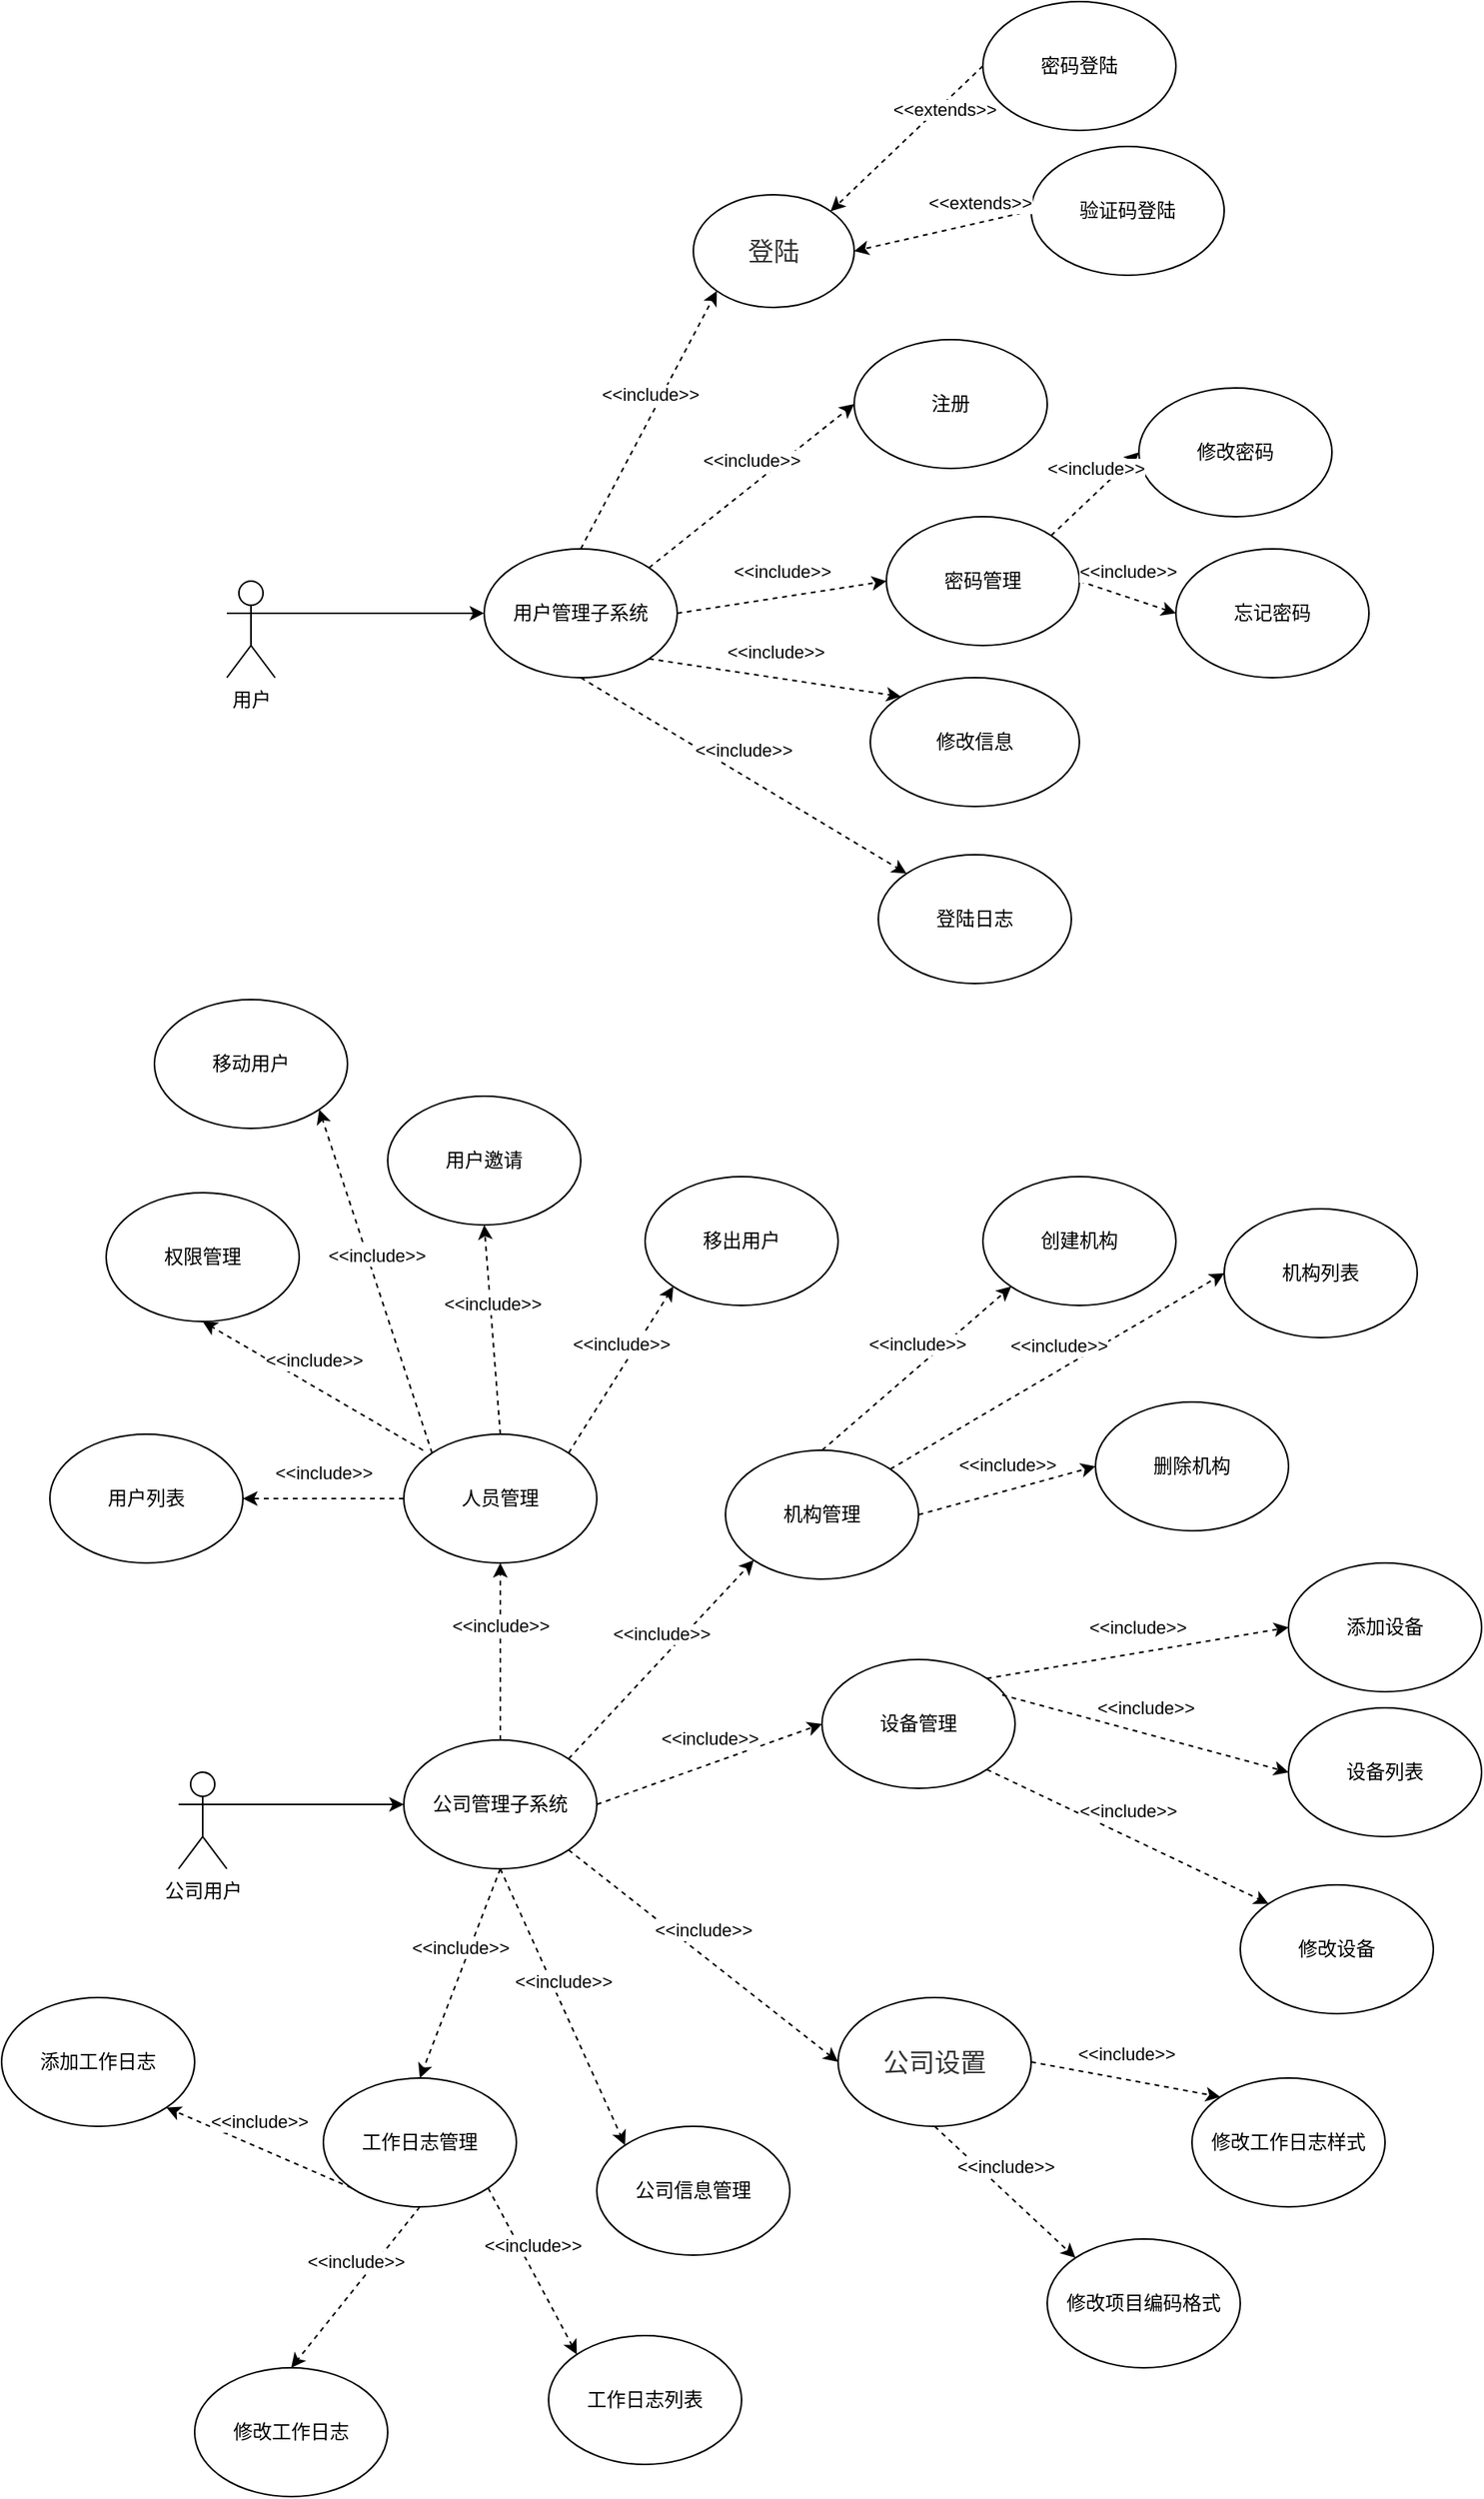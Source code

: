<mxfile version="24.3.1" type="github">
  <diagram name="第 1 页" id="ujg_DJp1gIZYfJai60EQ">
    <mxGraphModel dx="1615" dy="1984" grid="1" gridSize="10" guides="1" tooltips="1" connect="1" arrows="1" fold="1" page="1" pageScale="1" pageWidth="827" pageHeight="1169" math="0" shadow="0">
      <root>
        <mxCell id="0" />
        <mxCell id="1" parent="0" />
        <mxCell id="-HPR31DF6WdVKAQPYqyz-11" style="edgeStyle=orthogonalEdgeStyle;rounded=0;orthogonalLoop=1;jettySize=auto;html=1;exitX=1;exitY=0.333;exitDx=0;exitDy=0;exitPerimeter=0;" edge="1" parent="1" source="-HPR31DF6WdVKAQPYqyz-1" target="-HPR31DF6WdVKAQPYqyz-4">
          <mxGeometry relative="1" as="geometry" />
        </mxCell>
        <mxCell id="-HPR31DF6WdVKAQPYqyz-1" value="用户" style="shape=umlActor;verticalLabelPosition=bottom;verticalAlign=top;html=1;outlineConnect=0;" vertex="1" parent="1">
          <mxGeometry x="140" y="310" width="30" height="60" as="geometry" />
        </mxCell>
        <mxCell id="-HPR31DF6WdVKAQPYqyz-4" value="用户管理子系统" style="ellipse;whiteSpace=wrap;html=1;" vertex="1" parent="1">
          <mxGeometry x="300" y="290" width="120" height="80" as="geometry" />
        </mxCell>
        <mxCell id="-HPR31DF6WdVKAQPYqyz-5" value="&lt;span style=&quot;color: rgb(51, 51, 51); font-family: &amp;quot;Open Sans&amp;quot;, &amp;quot;Clear Sans&amp;quot;, &amp;quot;Helvetica Neue&amp;quot;, Helvetica, Arial, &amp;quot;Segoe UI Emoji&amp;quot;, sans-serif; font-size: 16px; orphans: 4; text-align: left; white-space-collapse: preserve; background-color: rgb(255, 255, 255);&quot;&gt;登陆&lt;/span&gt;" style="ellipse;whiteSpace=wrap;html=1;" vertex="1" parent="1">
          <mxGeometry x="430" y="70" width="100" height="70" as="geometry" />
        </mxCell>
        <mxCell id="-HPR31DF6WdVKAQPYqyz-6" value="注册" style="ellipse;whiteSpace=wrap;html=1;" vertex="1" parent="1">
          <mxGeometry x="530" y="160" width="120" height="80" as="geometry" />
        </mxCell>
        <mxCell id="-HPR31DF6WdVKAQPYqyz-7" value="密码管理" style="ellipse;whiteSpace=wrap;html=1;" vertex="1" parent="1">
          <mxGeometry x="550" y="270" width="120" height="80" as="geometry" />
        </mxCell>
        <mxCell id="-HPR31DF6WdVKAQPYqyz-8" value="修改信息" style="ellipse;whiteSpace=wrap;html=1;" vertex="1" parent="1">
          <mxGeometry x="540" y="370" width="130" height="80" as="geometry" />
        </mxCell>
        <mxCell id="-HPR31DF6WdVKAQPYqyz-9" value="登陆日志" style="ellipse;whiteSpace=wrap;html=1;" vertex="1" parent="1">
          <mxGeometry x="545" y="480" width="120" height="80" as="geometry" />
        </mxCell>
        <mxCell id="-HPR31DF6WdVKAQPYqyz-13" value="" style="endArrow=classic;html=1;rounded=0;exitX=0.5;exitY=0;exitDx=0;exitDy=0;entryX=0;entryY=1;entryDx=0;entryDy=0;dashed=1;" edge="1" parent="1" source="-HPR31DF6WdVKAQPYqyz-4" target="-HPR31DF6WdVKAQPYqyz-5">
          <mxGeometry relative="1" as="geometry">
            <mxPoint x="230" y="170" as="sourcePoint" />
            <mxPoint x="394" y="178" as="targetPoint" />
          </mxGeometry>
        </mxCell>
        <mxCell id="-HPR31DF6WdVKAQPYqyz-14" value="&amp;lt;&amp;lt;include&amp;gt;&amp;gt;" style="edgeLabel;resizable=0;html=1;;align=center;verticalAlign=middle;" connectable="0" vertex="1" parent="-HPR31DF6WdVKAQPYqyz-13">
          <mxGeometry relative="1" as="geometry">
            <mxPoint y="-16" as="offset" />
          </mxGeometry>
        </mxCell>
        <mxCell id="-HPR31DF6WdVKAQPYqyz-15" value="" style="endArrow=classic;html=1;rounded=0;dashed=1;entryX=1;entryY=0;entryDx=0;entryDy=0;exitX=0;exitY=0.5;exitDx=0;exitDy=0;" edge="1" parent="1" source="-HPR31DF6WdVKAQPYqyz-17" target="-HPR31DF6WdVKAQPYqyz-5">
          <mxGeometry relative="1" as="geometry">
            <mxPoint x="680" y="20" as="sourcePoint" />
            <mxPoint x="515.355" y="60.001" as="targetPoint" />
          </mxGeometry>
        </mxCell>
        <mxCell id="-HPR31DF6WdVKAQPYqyz-16" value="&amp;lt;&amp;lt;extends&amp;gt;&amp;gt;" style="edgeLabel;resizable=0;html=1;;align=center;verticalAlign=middle;" connectable="0" vertex="1" parent="-HPR31DF6WdVKAQPYqyz-15">
          <mxGeometry relative="1" as="geometry">
            <mxPoint x="23" y="-18" as="offset" />
          </mxGeometry>
        </mxCell>
        <mxCell id="-HPR31DF6WdVKAQPYqyz-17" value="密码登陆" style="ellipse;whiteSpace=wrap;html=1;" vertex="1" parent="1">
          <mxGeometry x="610" y="-50" width="120" height="80" as="geometry" />
        </mxCell>
        <mxCell id="-HPR31DF6WdVKAQPYqyz-18" value="验证码登陆" style="ellipse;whiteSpace=wrap;html=1;" vertex="1" parent="1">
          <mxGeometry x="640" y="40" width="120" height="80" as="geometry" />
        </mxCell>
        <mxCell id="-HPR31DF6WdVKAQPYqyz-19" value="" style="endArrow=classic;html=1;rounded=0;dashed=1;entryX=1;entryY=0.5;entryDx=0;entryDy=0;exitX=0;exitY=0.5;exitDx=0;exitDy=0;" edge="1" parent="1" source="-HPR31DF6WdVKAQPYqyz-18" target="-HPR31DF6WdVKAQPYqyz-5">
          <mxGeometry relative="1" as="geometry">
            <mxPoint x="620" as="sourcePoint" />
            <mxPoint x="525" y="90" as="targetPoint" />
          </mxGeometry>
        </mxCell>
        <mxCell id="-HPR31DF6WdVKAQPYqyz-20" value="&amp;lt;&amp;lt;extends&amp;gt;&amp;gt;" style="edgeLabel;resizable=0;html=1;;align=center;verticalAlign=middle;" connectable="0" vertex="1" parent="-HPR31DF6WdVKAQPYqyz-19">
          <mxGeometry relative="1" as="geometry">
            <mxPoint x="23" y="-18" as="offset" />
          </mxGeometry>
        </mxCell>
        <mxCell id="-HPR31DF6WdVKAQPYqyz-21" value="" style="endArrow=classic;html=1;rounded=0;exitX=1;exitY=0;exitDx=0;exitDy=0;entryX=0;entryY=0.5;entryDx=0;entryDy=0;dashed=1;" edge="1" parent="1" source="-HPR31DF6WdVKAQPYqyz-4" target="-HPR31DF6WdVKAQPYqyz-6">
          <mxGeometry relative="1" as="geometry">
            <mxPoint x="370" y="300" as="sourcePoint" />
            <mxPoint x="455" y="140" as="targetPoint" />
          </mxGeometry>
        </mxCell>
        <mxCell id="-HPR31DF6WdVKAQPYqyz-22" value="&amp;lt;&amp;lt;include&amp;gt;&amp;gt;" style="edgeLabel;resizable=0;html=1;;align=center;verticalAlign=middle;" connectable="0" vertex="1" parent="-HPR31DF6WdVKAQPYqyz-21">
          <mxGeometry relative="1" as="geometry">
            <mxPoint y="-16" as="offset" />
          </mxGeometry>
        </mxCell>
        <mxCell id="-HPR31DF6WdVKAQPYqyz-23" value="" style="endArrow=classic;html=1;rounded=0;exitX=1;exitY=0.5;exitDx=0;exitDy=0;entryX=0;entryY=0.5;entryDx=0;entryDy=0;dashed=1;" edge="1" parent="1" source="-HPR31DF6WdVKAQPYqyz-4" target="-HPR31DF6WdVKAQPYqyz-7">
          <mxGeometry relative="1" as="geometry">
            <mxPoint x="412" y="312" as="sourcePoint" />
            <mxPoint x="540" y="210" as="targetPoint" />
          </mxGeometry>
        </mxCell>
        <mxCell id="-HPR31DF6WdVKAQPYqyz-24" value="&amp;lt;&amp;lt;include&amp;gt;&amp;gt;" style="edgeLabel;resizable=0;html=1;;align=center;verticalAlign=middle;" connectable="0" vertex="1" parent="-HPR31DF6WdVKAQPYqyz-23">
          <mxGeometry relative="1" as="geometry">
            <mxPoint y="-16" as="offset" />
          </mxGeometry>
        </mxCell>
        <mxCell id="-HPR31DF6WdVKAQPYqyz-25" value="" style="endArrow=classic;html=1;rounded=0;exitX=1;exitY=1;exitDx=0;exitDy=0;entryX=0;entryY=0;entryDx=0;entryDy=0;dashed=1;" edge="1" parent="1" source="-HPR31DF6WdVKAQPYqyz-4" target="-HPR31DF6WdVKAQPYqyz-8">
          <mxGeometry relative="1" as="geometry">
            <mxPoint x="430" y="340" as="sourcePoint" />
            <mxPoint x="560" y="320" as="targetPoint" />
          </mxGeometry>
        </mxCell>
        <mxCell id="-HPR31DF6WdVKAQPYqyz-26" value="&amp;lt;&amp;lt;include&amp;gt;&amp;gt;" style="edgeLabel;resizable=0;html=1;;align=center;verticalAlign=middle;" connectable="0" vertex="1" parent="-HPR31DF6WdVKAQPYqyz-25">
          <mxGeometry relative="1" as="geometry">
            <mxPoint y="-16" as="offset" />
          </mxGeometry>
        </mxCell>
        <mxCell id="-HPR31DF6WdVKAQPYqyz-27" value="" style="endArrow=classic;html=1;rounded=0;exitX=0.5;exitY=1;exitDx=0;exitDy=0;entryX=0;entryY=0;entryDx=0;entryDy=0;dashed=1;" edge="1" parent="1" source="-HPR31DF6WdVKAQPYqyz-4" target="-HPR31DF6WdVKAQPYqyz-9">
          <mxGeometry relative="1" as="geometry">
            <mxPoint x="320" y="450" as="sourcePoint" />
            <mxPoint x="457" y="494" as="targetPoint" />
          </mxGeometry>
        </mxCell>
        <mxCell id="-HPR31DF6WdVKAQPYqyz-28" value="&amp;lt;&amp;lt;include&amp;gt;&amp;gt;" style="edgeLabel;resizable=0;html=1;;align=center;verticalAlign=middle;" connectable="0" vertex="1" parent="-HPR31DF6WdVKAQPYqyz-27">
          <mxGeometry relative="1" as="geometry">
            <mxPoint y="-16" as="offset" />
          </mxGeometry>
        </mxCell>
        <mxCell id="-HPR31DF6WdVKAQPYqyz-29" value="修改密码" style="ellipse;whiteSpace=wrap;html=1;" vertex="1" parent="1">
          <mxGeometry x="707" y="190" width="120" height="80" as="geometry" />
        </mxCell>
        <mxCell id="-HPR31DF6WdVKAQPYqyz-30" value="忘记密码" style="ellipse;whiteSpace=wrap;html=1;" vertex="1" parent="1">
          <mxGeometry x="730" y="290" width="120" height="80" as="geometry" />
        </mxCell>
        <mxCell id="-HPR31DF6WdVKAQPYqyz-31" value="" style="endArrow=classic;html=1;rounded=0;entryX=0;entryY=0.5;entryDx=0;entryDy=0;dashed=1;exitX=1;exitY=0;exitDx=0;exitDy=0;" edge="1" parent="1" source="-HPR31DF6WdVKAQPYqyz-7" target="-HPR31DF6WdVKAQPYqyz-29">
          <mxGeometry relative="1" as="geometry">
            <mxPoint x="660" y="270" as="sourcePoint" />
            <mxPoint x="560" y="320" as="targetPoint" />
          </mxGeometry>
        </mxCell>
        <mxCell id="-HPR31DF6WdVKAQPYqyz-32" value="&amp;lt;&amp;lt;include&amp;gt;&amp;gt;" style="edgeLabel;resizable=0;html=1;;align=center;verticalAlign=middle;" connectable="0" vertex="1" parent="-HPR31DF6WdVKAQPYqyz-31">
          <mxGeometry relative="1" as="geometry">
            <mxPoint y="-16" as="offset" />
          </mxGeometry>
        </mxCell>
        <mxCell id="-HPR31DF6WdVKAQPYqyz-33" value="" style="endArrow=classic;html=1;rounded=0;entryX=0;entryY=0.5;entryDx=0;entryDy=0;dashed=1;exitX=1;exitY=0.5;exitDx=0;exitDy=0;" edge="1" parent="1" source="-HPR31DF6WdVKAQPYqyz-7" target="-HPR31DF6WdVKAQPYqyz-30">
          <mxGeometry relative="1" as="geometry">
            <mxPoint x="662" y="292" as="sourcePoint" />
            <mxPoint x="717" y="240" as="targetPoint" />
          </mxGeometry>
        </mxCell>
        <mxCell id="-HPR31DF6WdVKAQPYqyz-34" value="&amp;lt;&amp;lt;include&amp;gt;&amp;gt;" style="edgeLabel;resizable=0;html=1;;align=center;verticalAlign=middle;" connectable="0" vertex="1" parent="-HPR31DF6WdVKAQPYqyz-33">
          <mxGeometry relative="1" as="geometry">
            <mxPoint y="-16" as="offset" />
          </mxGeometry>
        </mxCell>
        <mxCell id="-HPR31DF6WdVKAQPYqyz-37" style="rounded=0;orthogonalLoop=1;jettySize=auto;html=1;exitX=1;exitY=0.333;exitDx=0;exitDy=0;exitPerimeter=0;entryX=0;entryY=0.5;entryDx=0;entryDy=0;" edge="1" parent="1" source="-HPR31DF6WdVKAQPYqyz-35" target="-HPR31DF6WdVKAQPYqyz-36">
          <mxGeometry relative="1" as="geometry" />
        </mxCell>
        <mxCell id="-HPR31DF6WdVKAQPYqyz-35" value="公司用户" style="shape=umlActor;verticalLabelPosition=bottom;verticalAlign=top;html=1;outlineConnect=0;" vertex="1" parent="1">
          <mxGeometry x="110" y="1050" width="30" height="60" as="geometry" />
        </mxCell>
        <mxCell id="-HPR31DF6WdVKAQPYqyz-36" value="公司管理子系统" style="ellipse;whiteSpace=wrap;html=1;" vertex="1" parent="1">
          <mxGeometry x="250" y="1030" width="120" height="80" as="geometry" />
        </mxCell>
        <mxCell id="-HPR31DF6WdVKAQPYqyz-38" value="人员管理" style="ellipse;whiteSpace=wrap;html=1;" vertex="1" parent="1">
          <mxGeometry x="250" y="840" width="120" height="80" as="geometry" />
        </mxCell>
        <mxCell id="-HPR31DF6WdVKAQPYqyz-39" value="机构管理" style="ellipse;whiteSpace=wrap;html=1;" vertex="1" parent="1">
          <mxGeometry x="450" y="850" width="120" height="80" as="geometry" />
        </mxCell>
        <mxCell id="-HPR31DF6WdVKAQPYqyz-40" value="设备管理" style="ellipse;whiteSpace=wrap;html=1;" vertex="1" parent="1">
          <mxGeometry x="510" y="980" width="120" height="80" as="geometry" />
        </mxCell>
        <mxCell id="-HPR31DF6WdVKAQPYqyz-41" value="&lt;span style=&quot;color: rgb(51, 51, 51); font-family: &amp;quot;Open Sans&amp;quot;, &amp;quot;Clear Sans&amp;quot;, &amp;quot;Helvetica Neue&amp;quot;, Helvetica, Arial, &amp;quot;Segoe UI Emoji&amp;quot;, sans-serif; font-size: 16px; orphans: 4; text-align: left; white-space-collapse: preserve; background-color: rgb(255, 255, 255);&quot;&gt;公司设置&lt;/span&gt;" style="ellipse;whiteSpace=wrap;html=1;" vertex="1" parent="1">
          <mxGeometry x="520" y="1190" width="120" height="80" as="geometry" />
        </mxCell>
        <mxCell id="-HPR31DF6WdVKAQPYqyz-42" value="公司信息管理" style="ellipse;whiteSpace=wrap;html=1;" vertex="1" parent="1">
          <mxGeometry x="370" y="1270" width="120" height="80" as="geometry" />
        </mxCell>
        <mxCell id="-HPR31DF6WdVKAQPYqyz-43" value="工作日志管理" style="ellipse;whiteSpace=wrap;html=1;" vertex="1" parent="1">
          <mxGeometry x="200" y="1240" width="120" height="80" as="geometry" />
        </mxCell>
        <mxCell id="-HPR31DF6WdVKAQPYqyz-45" value="" style="endArrow=classic;html=1;rounded=0;exitX=0.5;exitY=0;exitDx=0;exitDy=0;entryX=0.5;entryY=1;entryDx=0;entryDy=0;dashed=1;" edge="1" parent="1" source="-HPR31DF6WdVKAQPYqyz-36" target="-HPR31DF6WdVKAQPYqyz-38">
          <mxGeometry relative="1" as="geometry">
            <mxPoint x="91" y="970" as="sourcePoint" />
            <mxPoint x="219" y="868" as="targetPoint" />
          </mxGeometry>
        </mxCell>
        <mxCell id="-HPR31DF6WdVKAQPYqyz-46" value="&amp;lt;&amp;lt;include&amp;gt;&amp;gt;" style="edgeLabel;resizable=0;html=1;;align=center;verticalAlign=middle;" connectable="0" vertex="1" parent="-HPR31DF6WdVKAQPYqyz-45">
          <mxGeometry relative="1" as="geometry">
            <mxPoint y="-16" as="offset" />
          </mxGeometry>
        </mxCell>
        <mxCell id="-HPR31DF6WdVKAQPYqyz-47" value="权限管理" style="ellipse;whiteSpace=wrap;html=1;" vertex="1" parent="1">
          <mxGeometry x="65" y="690" width="120" height="80" as="geometry" />
        </mxCell>
        <mxCell id="-HPR31DF6WdVKAQPYqyz-48" value="用户邀请" style="ellipse;whiteSpace=wrap;html=1;" vertex="1" parent="1">
          <mxGeometry x="240" y="630" width="120" height="80" as="geometry" />
        </mxCell>
        <mxCell id="-HPR31DF6WdVKAQPYqyz-49" value="移出用户" style="ellipse;whiteSpace=wrap;html=1;" vertex="1" parent="1">
          <mxGeometry x="400" y="680" width="120" height="80" as="geometry" />
        </mxCell>
        <mxCell id="-HPR31DF6WdVKAQPYqyz-50" value="" style="endArrow=classic;html=1;rounded=0;exitX=0.1;exitY=0.125;exitDx=0;exitDy=0;entryX=0.5;entryY=1;entryDx=0;entryDy=0;dashed=1;exitPerimeter=0;" edge="1" parent="1" source="-HPR31DF6WdVKAQPYqyz-38" target="-HPR31DF6WdVKAQPYqyz-47">
          <mxGeometry relative="1" as="geometry">
            <mxPoint x="320" y="1040" as="sourcePoint" />
            <mxPoint x="320" y="930" as="targetPoint" />
          </mxGeometry>
        </mxCell>
        <mxCell id="-HPR31DF6WdVKAQPYqyz-51" value="&amp;lt;&amp;lt;include&amp;gt;&amp;gt;" style="edgeLabel;resizable=0;html=1;;align=center;verticalAlign=middle;" connectable="0" vertex="1" parent="-HPR31DF6WdVKAQPYqyz-50">
          <mxGeometry relative="1" as="geometry">
            <mxPoint y="-16" as="offset" />
          </mxGeometry>
        </mxCell>
        <mxCell id="-HPR31DF6WdVKAQPYqyz-52" value="" style="endArrow=classic;html=1;rounded=0;exitX=0.5;exitY=0;exitDx=0;exitDy=0;entryX=0.5;entryY=1;entryDx=0;entryDy=0;dashed=1;" edge="1" parent="1" source="-HPR31DF6WdVKAQPYqyz-38" target="-HPR31DF6WdVKAQPYqyz-48">
          <mxGeometry relative="1" as="geometry">
            <mxPoint x="272" y="860" as="sourcePoint" />
            <mxPoint x="135" y="780" as="targetPoint" />
          </mxGeometry>
        </mxCell>
        <mxCell id="-HPR31DF6WdVKAQPYqyz-53" value="&amp;lt;&amp;lt;include&amp;gt;&amp;gt;" style="edgeLabel;resizable=0;html=1;;align=center;verticalAlign=middle;" connectable="0" vertex="1" parent="-HPR31DF6WdVKAQPYqyz-52">
          <mxGeometry relative="1" as="geometry">
            <mxPoint y="-16" as="offset" />
          </mxGeometry>
        </mxCell>
        <mxCell id="-HPR31DF6WdVKAQPYqyz-54" value="" style="endArrow=classic;html=1;rounded=0;exitX=1;exitY=0;exitDx=0;exitDy=0;entryX=0;entryY=1;entryDx=0;entryDy=0;dashed=1;" edge="1" parent="1" source="-HPR31DF6WdVKAQPYqyz-38" target="-HPR31DF6WdVKAQPYqyz-49">
          <mxGeometry relative="1" as="geometry">
            <mxPoint x="320" y="850" as="sourcePoint" />
            <mxPoint x="310" y="720" as="targetPoint" />
          </mxGeometry>
        </mxCell>
        <mxCell id="-HPR31DF6WdVKAQPYqyz-55" value="&amp;lt;&amp;lt;include&amp;gt;&amp;gt;" style="edgeLabel;resizable=0;html=1;;align=center;verticalAlign=middle;" connectable="0" vertex="1" parent="-HPR31DF6WdVKAQPYqyz-54">
          <mxGeometry relative="1" as="geometry">
            <mxPoint y="-16" as="offset" />
          </mxGeometry>
        </mxCell>
        <mxCell id="-HPR31DF6WdVKAQPYqyz-56" value="" style="endArrow=classic;html=1;rounded=0;exitX=1;exitY=0;exitDx=0;exitDy=0;entryX=0;entryY=1;entryDx=0;entryDy=0;dashed=1;" edge="1" parent="1" source="-HPR31DF6WdVKAQPYqyz-36" target="-HPR31DF6WdVKAQPYqyz-39">
          <mxGeometry relative="1" as="geometry">
            <mxPoint x="320" y="1040" as="sourcePoint" />
            <mxPoint x="320" y="930" as="targetPoint" />
          </mxGeometry>
        </mxCell>
        <mxCell id="-HPR31DF6WdVKAQPYqyz-57" value="&amp;lt;&amp;lt;include&amp;gt;&amp;gt;" style="edgeLabel;resizable=0;html=1;;align=center;verticalAlign=middle;" connectable="0" vertex="1" parent="-HPR31DF6WdVKAQPYqyz-56">
          <mxGeometry relative="1" as="geometry">
            <mxPoint y="-16" as="offset" />
          </mxGeometry>
        </mxCell>
        <mxCell id="-HPR31DF6WdVKAQPYqyz-58" value="" style="endArrow=classic;html=1;rounded=0;exitX=1;exitY=0.5;exitDx=0;exitDy=0;entryX=0;entryY=0.5;entryDx=0;entryDy=0;dashed=1;" edge="1" parent="1" source="-HPR31DF6WdVKAQPYqyz-36" target="-HPR31DF6WdVKAQPYqyz-40">
          <mxGeometry relative="1" as="geometry">
            <mxPoint x="362" y="1052" as="sourcePoint" />
            <mxPoint x="478" y="928" as="targetPoint" />
          </mxGeometry>
        </mxCell>
        <mxCell id="-HPR31DF6WdVKAQPYqyz-59" value="&amp;lt;&amp;lt;include&amp;gt;&amp;gt;" style="edgeLabel;resizable=0;html=1;;align=center;verticalAlign=middle;" connectable="0" vertex="1" parent="-HPR31DF6WdVKAQPYqyz-58">
          <mxGeometry relative="1" as="geometry">
            <mxPoint y="-16" as="offset" />
          </mxGeometry>
        </mxCell>
        <mxCell id="-HPR31DF6WdVKAQPYqyz-60" value="" style="endArrow=classic;html=1;rounded=0;exitX=1;exitY=1;exitDx=0;exitDy=0;entryX=0;entryY=0.5;entryDx=0;entryDy=0;dashed=1;" edge="1" parent="1" source="-HPR31DF6WdVKAQPYqyz-36" target="-HPR31DF6WdVKAQPYqyz-41">
          <mxGeometry relative="1" as="geometry">
            <mxPoint x="380" y="1080" as="sourcePoint" />
            <mxPoint x="520" y="1030" as="targetPoint" />
          </mxGeometry>
        </mxCell>
        <mxCell id="-HPR31DF6WdVKAQPYqyz-61" value="&amp;lt;&amp;lt;include&amp;gt;&amp;gt;" style="edgeLabel;resizable=0;html=1;;align=center;verticalAlign=middle;" connectable="0" vertex="1" parent="-HPR31DF6WdVKAQPYqyz-60">
          <mxGeometry relative="1" as="geometry">
            <mxPoint y="-16" as="offset" />
          </mxGeometry>
        </mxCell>
        <mxCell id="-HPR31DF6WdVKAQPYqyz-62" value="" style="endArrow=classic;html=1;rounded=0;exitX=0.5;exitY=1;exitDx=0;exitDy=0;entryX=0;entryY=0;entryDx=0;entryDy=0;dashed=1;" edge="1" parent="1" source="-HPR31DF6WdVKAQPYqyz-36" target="-HPR31DF6WdVKAQPYqyz-42">
          <mxGeometry relative="1" as="geometry">
            <mxPoint x="362" y="1108" as="sourcePoint" />
            <mxPoint x="520" y="1160" as="targetPoint" />
          </mxGeometry>
        </mxCell>
        <mxCell id="-HPR31DF6WdVKAQPYqyz-63" value="&amp;lt;&amp;lt;include&amp;gt;&amp;gt;" style="edgeLabel;resizable=0;html=1;;align=center;verticalAlign=middle;" connectable="0" vertex="1" parent="-HPR31DF6WdVKAQPYqyz-62">
          <mxGeometry relative="1" as="geometry">
            <mxPoint y="-16" as="offset" />
          </mxGeometry>
        </mxCell>
        <mxCell id="-HPR31DF6WdVKAQPYqyz-64" value="" style="endArrow=classic;html=1;rounded=0;exitX=0.5;exitY=1;exitDx=0;exitDy=0;entryX=0.5;entryY=0;entryDx=0;entryDy=0;dashed=1;" edge="1" parent="1" source="-HPR31DF6WdVKAQPYqyz-36" target="-HPR31DF6WdVKAQPYqyz-43">
          <mxGeometry relative="1" as="geometry">
            <mxPoint x="320" y="1120" as="sourcePoint" />
            <mxPoint x="448" y="1252" as="targetPoint" />
          </mxGeometry>
        </mxCell>
        <mxCell id="-HPR31DF6WdVKAQPYqyz-65" value="&amp;lt;&amp;lt;include&amp;gt;&amp;gt;" style="edgeLabel;resizable=0;html=1;;align=center;verticalAlign=middle;" connectable="0" vertex="1" parent="-HPR31DF6WdVKAQPYqyz-64">
          <mxGeometry relative="1" as="geometry">
            <mxPoint y="-16" as="offset" />
          </mxGeometry>
        </mxCell>
        <mxCell id="-HPR31DF6WdVKAQPYqyz-66" value="添加工作日志" style="ellipse;whiteSpace=wrap;html=1;" vertex="1" parent="1">
          <mxGeometry y="1190" width="120" height="80" as="geometry" />
        </mxCell>
        <mxCell id="-HPR31DF6WdVKAQPYqyz-67" value="修改工作日志" style="ellipse;whiteSpace=wrap;html=1;" vertex="1" parent="1">
          <mxGeometry x="120" y="1420" width="120" height="80" as="geometry" />
        </mxCell>
        <mxCell id="-HPR31DF6WdVKAQPYqyz-68" value="" style="endArrow=classic;html=1;rounded=0;exitX=0;exitY=1;exitDx=0;exitDy=0;entryX=1;entryY=1;entryDx=0;entryDy=0;dashed=1;" edge="1" parent="1" source="-HPR31DF6WdVKAQPYqyz-43" target="-HPR31DF6WdVKAQPYqyz-66">
          <mxGeometry relative="1" as="geometry">
            <mxPoint x="320" y="1120" as="sourcePoint" />
            <mxPoint x="270" y="1250" as="targetPoint" />
          </mxGeometry>
        </mxCell>
        <mxCell id="-HPR31DF6WdVKAQPYqyz-69" value="&amp;lt;&amp;lt;include&amp;gt;&amp;gt;" style="edgeLabel;resizable=0;html=1;;align=center;verticalAlign=middle;" connectable="0" vertex="1" parent="-HPR31DF6WdVKAQPYqyz-68">
          <mxGeometry relative="1" as="geometry">
            <mxPoint y="-16" as="offset" />
          </mxGeometry>
        </mxCell>
        <mxCell id="-HPR31DF6WdVKAQPYqyz-70" value="" style="endArrow=classic;html=1;rounded=0;exitX=0.5;exitY=1;exitDx=0;exitDy=0;entryX=0.5;entryY=0;entryDx=0;entryDy=0;dashed=1;" edge="1" parent="1" source="-HPR31DF6WdVKAQPYqyz-43" target="-HPR31DF6WdVKAQPYqyz-67">
          <mxGeometry relative="1" as="geometry">
            <mxPoint x="228" y="1318" as="sourcePoint" />
            <mxPoint x="135" y="1380" as="targetPoint" />
          </mxGeometry>
        </mxCell>
        <mxCell id="-HPR31DF6WdVKAQPYqyz-71" value="&amp;lt;&amp;lt;include&amp;gt;&amp;gt;" style="edgeLabel;resizable=0;html=1;;align=center;verticalAlign=middle;" connectable="0" vertex="1" parent="-HPR31DF6WdVKAQPYqyz-70">
          <mxGeometry relative="1" as="geometry">
            <mxPoint y="-16" as="offset" />
          </mxGeometry>
        </mxCell>
        <mxCell id="-HPR31DF6WdVKAQPYqyz-73" value="" style="endArrow=classic;html=1;rounded=0;exitX=0.5;exitY=0;exitDx=0;exitDy=0;dashed=1;entryX=0;entryY=1;entryDx=0;entryDy=0;" edge="1" parent="1" source="-HPR31DF6WdVKAQPYqyz-39" target="-HPR31DF6WdVKAQPYqyz-79">
          <mxGeometry relative="1" as="geometry">
            <mxPoint x="545" y="790" as="sourcePoint" />
            <mxPoint x="680" y="710" as="targetPoint" />
          </mxGeometry>
        </mxCell>
        <mxCell id="-HPR31DF6WdVKAQPYqyz-74" value="&amp;lt;&amp;lt;include&amp;gt;&amp;gt;" style="edgeLabel;resizable=0;html=1;;align=center;verticalAlign=middle;" connectable="0" vertex="1" parent="-HPR31DF6WdVKAQPYqyz-73">
          <mxGeometry relative="1" as="geometry">
            <mxPoint y="-16" as="offset" />
          </mxGeometry>
        </mxCell>
        <mxCell id="-HPR31DF6WdVKAQPYqyz-75" value="移动用户" style="ellipse;whiteSpace=wrap;html=1;" vertex="1" parent="1">
          <mxGeometry x="95" y="570" width="120" height="80" as="geometry" />
        </mxCell>
        <mxCell id="-HPR31DF6WdVKAQPYqyz-77" value="" style="endArrow=classic;html=1;rounded=0;exitX=0;exitY=0;exitDx=0;exitDy=0;entryX=1;entryY=1;entryDx=0;entryDy=0;dashed=1;" edge="1" parent="1" source="-HPR31DF6WdVKAQPYqyz-38" target="-HPR31DF6WdVKAQPYqyz-75">
          <mxGeometry relative="1" as="geometry">
            <mxPoint x="320" y="850" as="sourcePoint" />
            <mxPoint x="310" y="720" as="targetPoint" />
          </mxGeometry>
        </mxCell>
        <mxCell id="-HPR31DF6WdVKAQPYqyz-78" value="&amp;lt;&amp;lt;include&amp;gt;&amp;gt;" style="edgeLabel;resizable=0;html=1;;align=center;verticalAlign=middle;" connectable="0" vertex="1" parent="-HPR31DF6WdVKAQPYqyz-77">
          <mxGeometry relative="1" as="geometry">
            <mxPoint y="-16" as="offset" />
          </mxGeometry>
        </mxCell>
        <mxCell id="-HPR31DF6WdVKAQPYqyz-79" value="创建机构" style="ellipse;whiteSpace=wrap;html=1;" vertex="1" parent="1">
          <mxGeometry x="610" y="680" width="120" height="80" as="geometry" />
        </mxCell>
        <mxCell id="-HPR31DF6WdVKAQPYqyz-82" value="删除机构" style="ellipse;whiteSpace=wrap;html=1;" vertex="1" parent="1">
          <mxGeometry x="680" y="820" width="120" height="80" as="geometry" />
        </mxCell>
        <mxCell id="-HPR31DF6WdVKAQPYqyz-83" value="" style="endArrow=classic;html=1;rounded=0;exitX=1;exitY=0.5;exitDx=0;exitDy=0;dashed=1;entryX=0;entryY=0.5;entryDx=0;entryDy=0;" edge="1" parent="1" source="-HPR31DF6WdVKAQPYqyz-39" target="-HPR31DF6WdVKAQPYqyz-82">
          <mxGeometry relative="1" as="geometry">
            <mxPoint x="520" y="860" as="sourcePoint" />
            <mxPoint x="638" y="758" as="targetPoint" />
          </mxGeometry>
        </mxCell>
        <mxCell id="-HPR31DF6WdVKAQPYqyz-84" value="&amp;lt;&amp;lt;include&amp;gt;&amp;gt;" style="edgeLabel;resizable=0;html=1;;align=center;verticalAlign=middle;" connectable="0" vertex="1" parent="-HPR31DF6WdVKAQPYqyz-83">
          <mxGeometry relative="1" as="geometry">
            <mxPoint y="-16" as="offset" />
          </mxGeometry>
        </mxCell>
        <mxCell id="-HPR31DF6WdVKAQPYqyz-85" value="添加设备" style="ellipse;whiteSpace=wrap;html=1;" vertex="1" parent="1">
          <mxGeometry x="800" y="920" width="120" height="80" as="geometry" />
        </mxCell>
        <mxCell id="-HPR31DF6WdVKAQPYqyz-86" value="" style="endArrow=classic;html=1;rounded=0;exitX=1;exitY=0;exitDx=0;exitDy=0;entryX=0;entryY=0.5;entryDx=0;entryDy=0;dashed=1;" edge="1" parent="1" source="-HPR31DF6WdVKAQPYqyz-40" target="-HPR31DF6WdVKAQPYqyz-85">
          <mxGeometry relative="1" as="geometry">
            <mxPoint x="380" y="1080" as="sourcePoint" />
            <mxPoint x="520" y="1030" as="targetPoint" />
          </mxGeometry>
        </mxCell>
        <mxCell id="-HPR31DF6WdVKAQPYqyz-87" value="&amp;lt;&amp;lt;include&amp;gt;&amp;gt;" style="edgeLabel;resizable=0;html=1;;align=center;verticalAlign=middle;" connectable="0" vertex="1" parent="-HPR31DF6WdVKAQPYqyz-86">
          <mxGeometry relative="1" as="geometry">
            <mxPoint y="-16" as="offset" />
          </mxGeometry>
        </mxCell>
        <mxCell id="-HPR31DF6WdVKAQPYqyz-88" value="修改设备" style="ellipse;whiteSpace=wrap;html=1;" vertex="1" parent="1">
          <mxGeometry x="770" y="1120" width="120" height="80" as="geometry" />
        </mxCell>
        <mxCell id="-HPR31DF6WdVKAQPYqyz-89" value="用户列表" style="ellipse;whiteSpace=wrap;html=1;" vertex="1" parent="1">
          <mxGeometry x="30" y="840" width="120" height="80" as="geometry" />
        </mxCell>
        <mxCell id="-HPR31DF6WdVKAQPYqyz-91" value="" style="endArrow=classic;html=1;rounded=0;exitX=0;exitY=0.5;exitDx=0;exitDy=0;entryX=1;entryY=0.5;entryDx=0;entryDy=0;dashed=1;" edge="1" parent="1" source="-HPR31DF6WdVKAQPYqyz-38" target="-HPR31DF6WdVKAQPYqyz-89">
          <mxGeometry relative="1" as="geometry">
            <mxPoint x="272" y="860" as="sourcePoint" />
            <mxPoint x="135" y="780" as="targetPoint" />
          </mxGeometry>
        </mxCell>
        <mxCell id="-HPR31DF6WdVKAQPYqyz-92" value="&amp;lt;&amp;lt;include&amp;gt;&amp;gt;" style="edgeLabel;resizable=0;html=1;;align=center;verticalAlign=middle;" connectable="0" vertex="1" parent="-HPR31DF6WdVKAQPYqyz-91">
          <mxGeometry relative="1" as="geometry">
            <mxPoint y="-16" as="offset" />
          </mxGeometry>
        </mxCell>
        <mxCell id="-HPR31DF6WdVKAQPYqyz-93" value="机构列表" style="ellipse;whiteSpace=wrap;html=1;" vertex="1" parent="1">
          <mxGeometry x="760" y="700" width="120" height="80" as="geometry" />
        </mxCell>
        <mxCell id="-HPR31DF6WdVKAQPYqyz-94" value="" style="endArrow=classic;html=1;rounded=0;exitX=1;exitY=0;exitDx=0;exitDy=0;dashed=1;entryX=0;entryY=0.5;entryDx=0;entryDy=0;" edge="1" parent="1" source="-HPR31DF6WdVKAQPYqyz-39" target="-HPR31DF6WdVKAQPYqyz-93">
          <mxGeometry relative="1" as="geometry">
            <mxPoint x="520" y="860" as="sourcePoint" />
            <mxPoint x="638" y="758" as="targetPoint" />
          </mxGeometry>
        </mxCell>
        <mxCell id="-HPR31DF6WdVKAQPYqyz-95" value="&amp;lt;&amp;lt;include&amp;gt;&amp;gt;" style="edgeLabel;resizable=0;html=1;;align=center;verticalAlign=middle;" connectable="0" vertex="1" parent="-HPR31DF6WdVKAQPYqyz-94">
          <mxGeometry relative="1" as="geometry">
            <mxPoint y="-16" as="offset" />
          </mxGeometry>
        </mxCell>
        <mxCell id="-HPR31DF6WdVKAQPYqyz-96" value="设备列表" style="ellipse;whiteSpace=wrap;html=1;" vertex="1" parent="1">
          <mxGeometry x="800" y="1010" width="120" height="80" as="geometry" />
        </mxCell>
        <mxCell id="-HPR31DF6WdVKAQPYqyz-97" value="" style="endArrow=classic;html=1;rounded=0;exitX=1;exitY=0;exitDx=0;exitDy=0;entryX=0;entryY=0.5;entryDx=0;entryDy=0;dashed=1;" edge="1" parent="1" target="-HPR31DF6WdVKAQPYqyz-96">
          <mxGeometry relative="1" as="geometry">
            <mxPoint x="622" y="1002" as="sourcePoint" />
            <mxPoint x="810" y="970" as="targetPoint" />
          </mxGeometry>
        </mxCell>
        <mxCell id="-HPR31DF6WdVKAQPYqyz-98" value="&amp;lt;&amp;lt;include&amp;gt;&amp;gt;" style="edgeLabel;resizable=0;html=1;;align=center;verticalAlign=middle;" connectable="0" vertex="1" parent="-HPR31DF6WdVKAQPYqyz-97">
          <mxGeometry relative="1" as="geometry">
            <mxPoint y="-16" as="offset" />
          </mxGeometry>
        </mxCell>
        <mxCell id="-HPR31DF6WdVKAQPYqyz-99" value="" style="endArrow=classic;html=1;rounded=0;exitX=1;exitY=1;exitDx=0;exitDy=0;entryX=0;entryY=0;entryDx=0;entryDy=0;dashed=1;" edge="1" parent="1" source="-HPR31DF6WdVKAQPYqyz-40" target="-HPR31DF6WdVKAQPYqyz-88">
          <mxGeometry relative="1" as="geometry">
            <mxPoint x="632" y="1012" as="sourcePoint" />
            <mxPoint x="810" y="1060" as="targetPoint" />
          </mxGeometry>
        </mxCell>
        <mxCell id="-HPR31DF6WdVKAQPYqyz-100" value="&amp;lt;&amp;lt;include&amp;gt;&amp;gt;" style="edgeLabel;resizable=0;html=1;;align=center;verticalAlign=middle;" connectable="0" vertex="1" parent="-HPR31DF6WdVKAQPYqyz-99">
          <mxGeometry relative="1" as="geometry">
            <mxPoint y="-16" as="offset" />
          </mxGeometry>
        </mxCell>
        <mxCell id="-HPR31DF6WdVKAQPYqyz-101" value="修改工作日志样式" style="ellipse;whiteSpace=wrap;html=1;" vertex="1" parent="1">
          <mxGeometry x="740" y="1240" width="120" height="80" as="geometry" />
        </mxCell>
        <mxCell id="-HPR31DF6WdVKAQPYqyz-102" value="工作日志列表" style="ellipse;whiteSpace=wrap;html=1;" vertex="1" parent="1">
          <mxGeometry x="340" y="1400" width="120" height="80" as="geometry" />
        </mxCell>
        <mxCell id="-HPR31DF6WdVKAQPYqyz-103" value="" style="endArrow=classic;html=1;rounded=0;exitX=1;exitY=1;exitDx=0;exitDy=0;entryX=0;entryY=0;entryDx=0;entryDy=0;dashed=1;" edge="1" parent="1" source="-HPR31DF6WdVKAQPYqyz-43" target="-HPR31DF6WdVKAQPYqyz-102">
          <mxGeometry relative="1" as="geometry">
            <mxPoint x="270" y="1330" as="sourcePoint" />
            <mxPoint x="230" y="1490" as="targetPoint" />
          </mxGeometry>
        </mxCell>
        <mxCell id="-HPR31DF6WdVKAQPYqyz-104" value="&amp;lt;&amp;lt;include&amp;gt;&amp;gt;" style="edgeLabel;resizable=0;html=1;;align=center;verticalAlign=middle;" connectable="0" vertex="1" parent="-HPR31DF6WdVKAQPYqyz-103">
          <mxGeometry relative="1" as="geometry">
            <mxPoint y="-16" as="offset" />
          </mxGeometry>
        </mxCell>
        <mxCell id="-HPR31DF6WdVKAQPYqyz-105" value="" style="endArrow=classic;html=1;rounded=0;exitX=1;exitY=0.5;exitDx=0;exitDy=0;entryX=0;entryY=0;entryDx=0;entryDy=0;dashed=1;" edge="1" parent="1" source="-HPR31DF6WdVKAQPYqyz-41" target="-HPR31DF6WdVKAQPYqyz-101">
          <mxGeometry relative="1" as="geometry">
            <mxPoint x="362" y="1108" as="sourcePoint" />
            <mxPoint x="530" y="1240" as="targetPoint" />
          </mxGeometry>
        </mxCell>
        <mxCell id="-HPR31DF6WdVKAQPYqyz-106" value="&amp;lt;&amp;lt;include&amp;gt;&amp;gt;" style="edgeLabel;resizable=0;html=1;;align=center;verticalAlign=middle;" connectable="0" vertex="1" parent="-HPR31DF6WdVKAQPYqyz-105">
          <mxGeometry relative="1" as="geometry">
            <mxPoint y="-16" as="offset" />
          </mxGeometry>
        </mxCell>
        <mxCell id="-HPR31DF6WdVKAQPYqyz-107" value="修改项目编码格式" style="ellipse;whiteSpace=wrap;html=1;" vertex="1" parent="1">
          <mxGeometry x="650" y="1340" width="120" height="80" as="geometry" />
        </mxCell>
        <mxCell id="-HPR31DF6WdVKAQPYqyz-108" value="" style="endArrow=classic;html=1;rounded=0;exitX=0.5;exitY=1;exitDx=0;exitDy=0;entryX=0;entryY=0;entryDx=0;entryDy=0;dashed=1;" edge="1" parent="1" source="-HPR31DF6WdVKAQPYqyz-41" target="-HPR31DF6WdVKAQPYqyz-107">
          <mxGeometry relative="1" as="geometry">
            <mxPoint x="362" y="1108" as="sourcePoint" />
            <mxPoint x="530" y="1240" as="targetPoint" />
          </mxGeometry>
        </mxCell>
        <mxCell id="-HPR31DF6WdVKAQPYqyz-109" value="&amp;lt;&amp;lt;include&amp;gt;&amp;gt;" style="edgeLabel;resizable=0;html=1;;align=center;verticalAlign=middle;" connectable="0" vertex="1" parent="-HPR31DF6WdVKAQPYqyz-108">
          <mxGeometry relative="1" as="geometry">
            <mxPoint y="-16" as="offset" />
          </mxGeometry>
        </mxCell>
      </root>
    </mxGraphModel>
  </diagram>
</mxfile>
